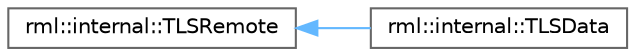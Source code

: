 digraph "类继承关系图"
{
 // LATEX_PDF_SIZE
  bgcolor="transparent";
  edge [fontname=Helvetica,fontsize=10,labelfontname=Helvetica,labelfontsize=10];
  node [fontname=Helvetica,fontsize=10,shape=box,height=0.2,width=0.4];
  rankdir="LR";
  Node0 [id="Node000000",label="rml::internal::TLSRemote",height=0.2,width=0.4,color="grey40", fillcolor="white", style="filled",URL="$structrml_1_1internal_1_1_t_l_s_remote.html",tooltip=" "];
  Node0 -> Node1 [id="edge5890_Node000000_Node000001",dir="back",color="steelblue1",style="solid",tooltip=" "];
  Node1 [id="Node000001",label="rml::internal::TLSData",height=0.2,width=0.4,color="grey40", fillcolor="white", style="filled",URL="$classrml_1_1internal_1_1_t_l_s_data.html",tooltip=" "];
}
